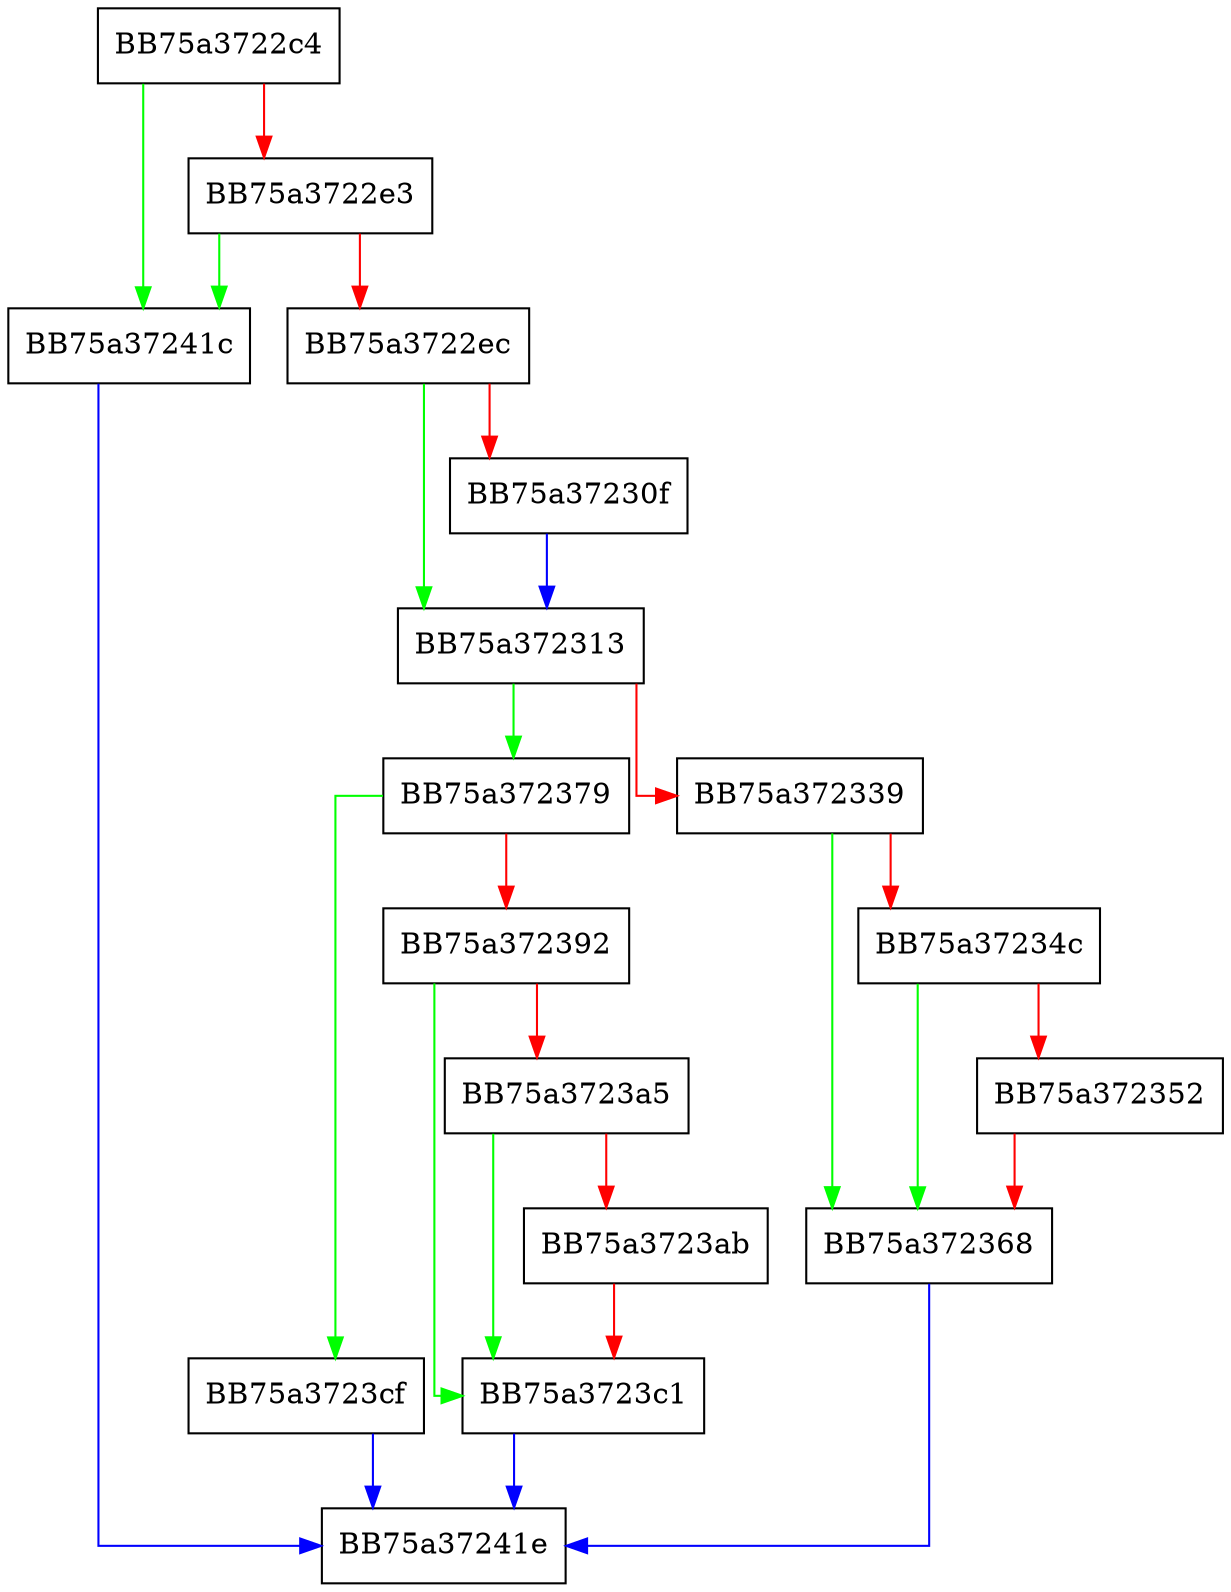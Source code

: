 digraph GetThreatTrackingSha1 {
  node [shape="box"];
  graph [splines=ortho];
  BB75a3722c4 -> BB75a37241c [color="green"];
  BB75a3722c4 -> BB75a3722e3 [color="red"];
  BB75a3722e3 -> BB75a37241c [color="green"];
  BB75a3722e3 -> BB75a3722ec [color="red"];
  BB75a3722ec -> BB75a372313 [color="green"];
  BB75a3722ec -> BB75a37230f [color="red"];
  BB75a37230f -> BB75a372313 [color="blue"];
  BB75a372313 -> BB75a372379 [color="green"];
  BB75a372313 -> BB75a372339 [color="red"];
  BB75a372339 -> BB75a372368 [color="green"];
  BB75a372339 -> BB75a37234c [color="red"];
  BB75a37234c -> BB75a372368 [color="green"];
  BB75a37234c -> BB75a372352 [color="red"];
  BB75a372352 -> BB75a372368 [color="red"];
  BB75a372368 -> BB75a37241e [color="blue"];
  BB75a372379 -> BB75a3723cf [color="green"];
  BB75a372379 -> BB75a372392 [color="red"];
  BB75a372392 -> BB75a3723c1 [color="green"];
  BB75a372392 -> BB75a3723a5 [color="red"];
  BB75a3723a5 -> BB75a3723c1 [color="green"];
  BB75a3723a5 -> BB75a3723ab [color="red"];
  BB75a3723ab -> BB75a3723c1 [color="red"];
  BB75a3723c1 -> BB75a37241e [color="blue"];
  BB75a3723cf -> BB75a37241e [color="blue"];
  BB75a37241c -> BB75a37241e [color="blue"];
}